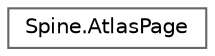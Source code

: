 digraph "类继承关系图"
{
 // LATEX_PDF_SIZE
  bgcolor="transparent";
  edge [fontname=Helvetica,fontsize=10,labelfontname=Helvetica,labelfontsize=10];
  node [fontname=Helvetica,fontsize=10,shape=box,height=0.2,width=0.4];
  rankdir="LR";
  Node0 [id="Node000000",label="Spine.AtlasPage",height=0.2,width=0.4,color="grey40", fillcolor="white", style="filled",URL="$class_spine_1_1_atlas_page.html",tooltip=" "];
}
